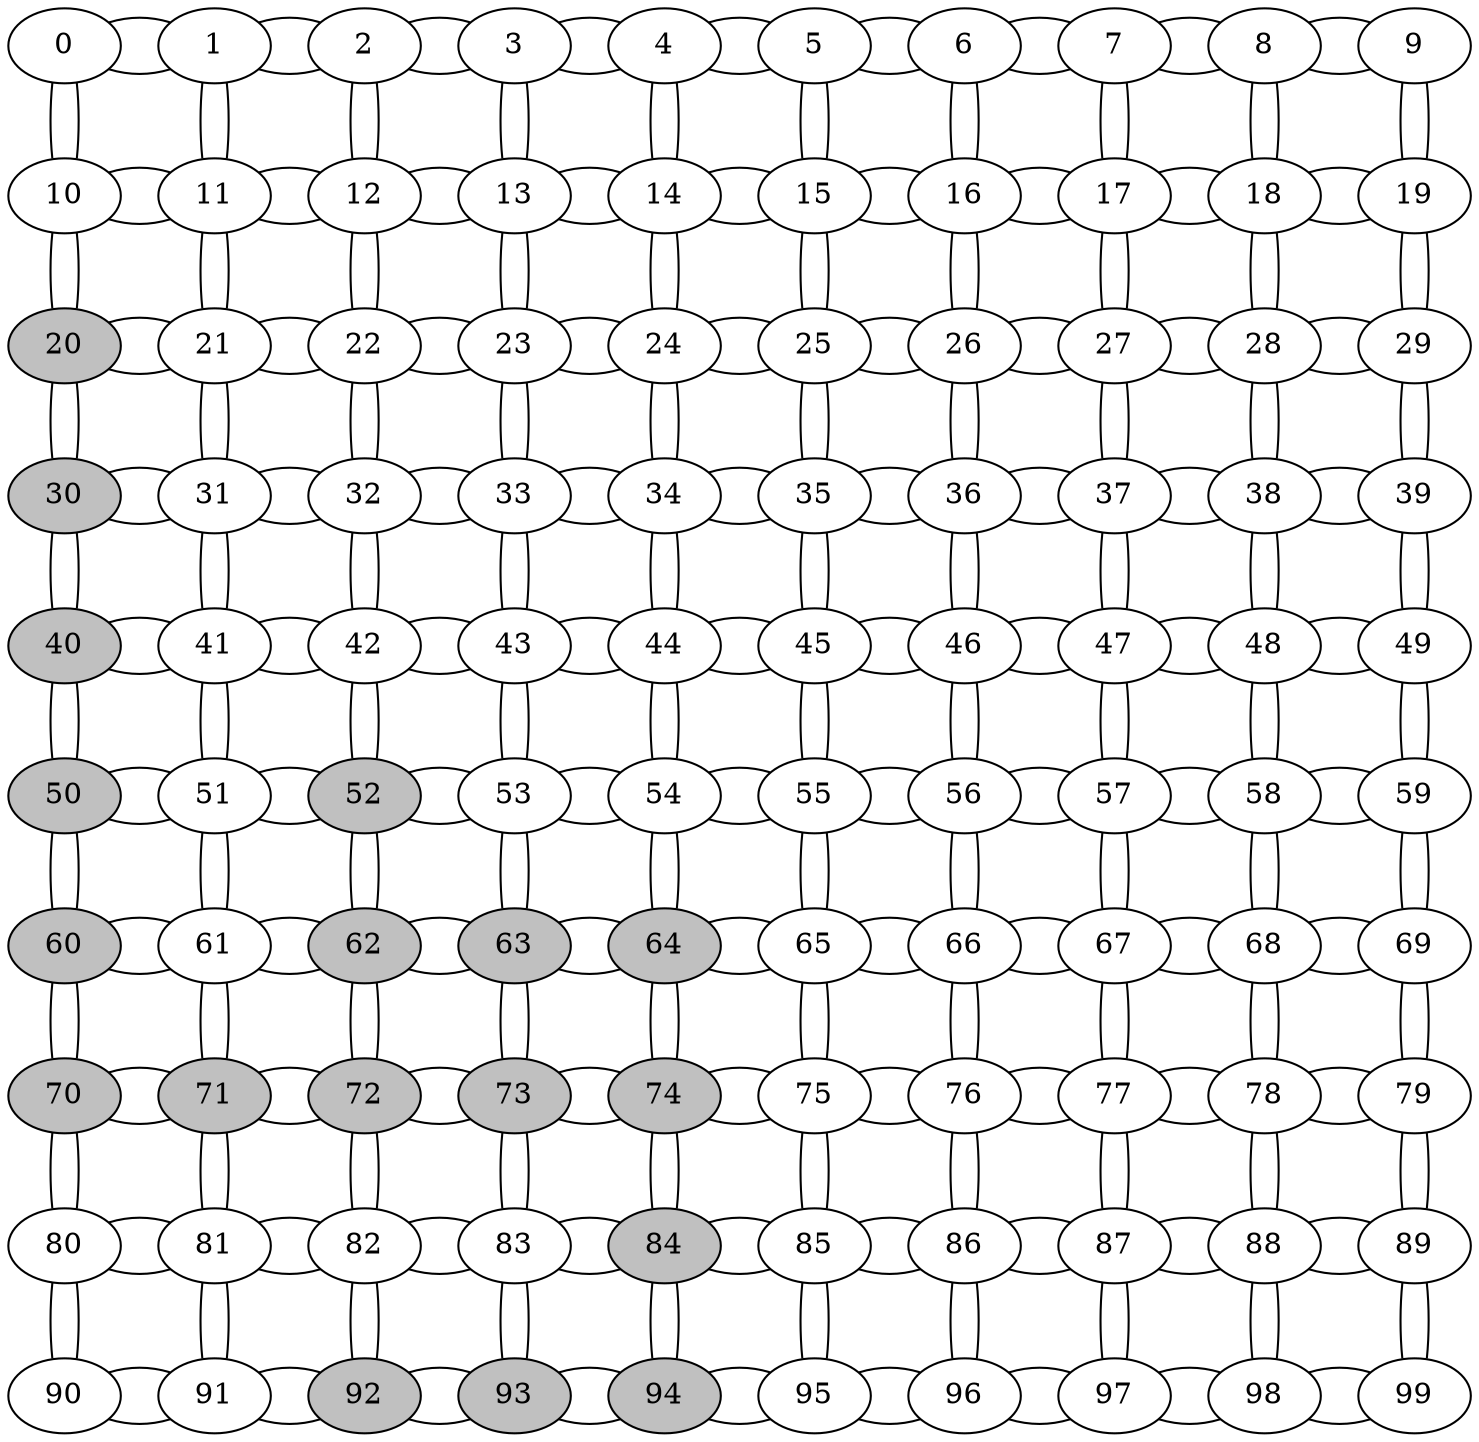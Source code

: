 digraph G {
0->1[arrowhead = "none"]
0->10[arrowhead = "none"]
1->0[arrowhead = "none"]
1->2[arrowhead = "none"]
1->11[arrowhead = "none"]
2->1[arrowhead = "none"]
2->3[arrowhead = "none"]
2->12[arrowhead = "none"]
3->2[arrowhead = "none"]
3->4[arrowhead = "none"]
3->13[arrowhead = "none"]
4->3[arrowhead = "none"]
4->5[arrowhead = "none"]
4->14[arrowhead = "none"]
5->4[arrowhead = "none"]
5->6[arrowhead = "none"]
5->15[arrowhead = "none"]
6->5[arrowhead = "none"]
6->7[arrowhead = "none"]
6->16[arrowhead = "none"]
7->6[arrowhead = "none"]
7->8[arrowhead = "none"]
7->17[arrowhead = "none"]
8->7[arrowhead = "none"]
8->9[arrowhead = "none"]
8->18[arrowhead = "none"]
9->8[arrowhead = "none"]
9->19[arrowhead = "none"]
10->11[arrowhead = "none"]
10->0[arrowhead = "none"]
10->20[arrowhead = "none"]
11->10[arrowhead = "none"]
11->12[arrowhead = "none"]
11->1[arrowhead = "none"]
11->21[arrowhead = "none"]
12->11[arrowhead = "none"]
12->13[arrowhead = "none"]
12->2[arrowhead = "none"]
12->22[arrowhead = "none"]
13->12[arrowhead = "none"]
13->14[arrowhead = "none"]
13->3[arrowhead = "none"]
13->23[arrowhead = "none"]
14->13[arrowhead = "none"]
14->15[arrowhead = "none"]
14->4[arrowhead = "none"]
14->24[arrowhead = "none"]
15->14[arrowhead = "none"]
15->16[arrowhead = "none"]
15->5[arrowhead = "none"]
15->25[arrowhead = "none"]
16->15[arrowhead = "none"]
16->17[arrowhead = "none"]
16->6[arrowhead = "none"]
16->26[arrowhead = "none"]
17->16[arrowhead = "none"]
17->18[arrowhead = "none"]
17->7[arrowhead = "none"]
17->27[arrowhead = "none"]
18->17[arrowhead = "none"]
18->19[arrowhead = "none"]
18->8[arrowhead = "none"]
18->28[arrowhead = "none"]
19->18[arrowhead = "none"]
19->9[arrowhead = "none"]
19->29[arrowhead = "none"]
20->21[arrowhead = "none"]
20->10[arrowhead = "none"]
20->30[arrowhead = "none"]
21->20[arrowhead = "none"]
21->22[arrowhead = "none"]
21->11[arrowhead = "none"]
21->31[arrowhead = "none"]
22->21[arrowhead = "none"]
22->23[arrowhead = "none"]
22->12[arrowhead = "none"]
22->32[arrowhead = "none"]
23->22[arrowhead = "none"]
23->24[arrowhead = "none"]
23->13[arrowhead = "none"]
23->33[arrowhead = "none"]
24->23[arrowhead = "none"]
24->25[arrowhead = "none"]
24->14[arrowhead = "none"]
24->34[arrowhead = "none"]
25->24[arrowhead = "none"]
25->26[arrowhead = "none"]
25->15[arrowhead = "none"]
25->35[arrowhead = "none"]
26->25[arrowhead = "none"]
26->27[arrowhead = "none"]
26->16[arrowhead = "none"]
26->36[arrowhead = "none"]
27->26[arrowhead = "none"]
27->28[arrowhead = "none"]
27->17[arrowhead = "none"]
27->37[arrowhead = "none"]
28->27[arrowhead = "none"]
28->29[arrowhead = "none"]
28->18[arrowhead = "none"]
28->38[arrowhead = "none"]
29->28[arrowhead = "none"]
29->19[arrowhead = "none"]
29->39[arrowhead = "none"]
30->31[arrowhead = "none"]
30->20[arrowhead = "none"]
30->40[arrowhead = "none"]
31->30[arrowhead = "none"]
31->32[arrowhead = "none"]
31->21[arrowhead = "none"]
31->41[arrowhead = "none"]
32->31[arrowhead = "none"]
32->33[arrowhead = "none"]
32->22[arrowhead = "none"]
32->42[arrowhead = "none"]
33->32[arrowhead = "none"]
33->34[arrowhead = "none"]
33->23[arrowhead = "none"]
33->43[arrowhead = "none"]
34->33[arrowhead = "none"]
34->35[arrowhead = "none"]
34->24[arrowhead = "none"]
34->44[arrowhead = "none"]
35->34[arrowhead = "none"]
35->36[arrowhead = "none"]
35->25[arrowhead = "none"]
35->45[arrowhead = "none"]
36->35[arrowhead = "none"]
36->37[arrowhead = "none"]
36->26[arrowhead = "none"]
36->46[arrowhead = "none"]
37->36[arrowhead = "none"]
37->38[arrowhead = "none"]
37->27[arrowhead = "none"]
37->47[arrowhead = "none"]
38->37[arrowhead = "none"]
38->39[arrowhead = "none"]
38->28[arrowhead = "none"]
38->48[arrowhead = "none"]
39->38[arrowhead = "none"]
39->29[arrowhead = "none"]
39->49[arrowhead = "none"]
40->41[arrowhead = "none"]
40->30[arrowhead = "none"]
40->50[arrowhead = "none"]
41->40[arrowhead = "none"]
41->42[arrowhead = "none"]
41->31[arrowhead = "none"]
41->51[arrowhead = "none"]
42->41[arrowhead = "none"]
42->43[arrowhead = "none"]
42->32[arrowhead = "none"]
42->52[arrowhead = "none"]
43->42[arrowhead = "none"]
43->44[arrowhead = "none"]
43->33[arrowhead = "none"]
43->53[arrowhead = "none"]
44->43[arrowhead = "none"]
44->45[arrowhead = "none"]
44->34[arrowhead = "none"]
44->54[arrowhead = "none"]
45->44[arrowhead = "none"]
45->46[arrowhead = "none"]
45->35[arrowhead = "none"]
45->55[arrowhead = "none"]
46->45[arrowhead = "none"]
46->47[arrowhead = "none"]
46->36[arrowhead = "none"]
46->56[arrowhead = "none"]
47->46[arrowhead = "none"]
47->48[arrowhead = "none"]
47->37[arrowhead = "none"]
47->57[arrowhead = "none"]
48->47[arrowhead = "none"]
48->49[arrowhead = "none"]
48->38[arrowhead = "none"]
48->58[arrowhead = "none"]
49->48[arrowhead = "none"]
49->39[arrowhead = "none"]
49->59[arrowhead = "none"]
50->51[arrowhead = "none"]
50->40[arrowhead = "none"]
50->60[arrowhead = "none"]
51->50[arrowhead = "none"]
51->52[arrowhead = "none"]
51->41[arrowhead = "none"]
51->61[arrowhead = "none"]
52->51[arrowhead = "none"]
52->53[arrowhead = "none"]
52->42[arrowhead = "none"]
52->62[arrowhead = "none"]
53->52[arrowhead = "none"]
53->54[arrowhead = "none"]
53->43[arrowhead = "none"]
53->63[arrowhead = "none"]
54->53[arrowhead = "none"]
54->55[arrowhead = "none"]
54->44[arrowhead = "none"]
54->64[arrowhead = "none"]
55->54[arrowhead = "none"]
55->56[arrowhead = "none"]
55->45[arrowhead = "none"]
55->65[arrowhead = "none"]
56->55[arrowhead = "none"]
56->57[arrowhead = "none"]
56->46[arrowhead = "none"]
56->66[arrowhead = "none"]
57->56[arrowhead = "none"]
57->58[arrowhead = "none"]
57->47[arrowhead = "none"]
57->67[arrowhead = "none"]
58->57[arrowhead = "none"]
58->59[arrowhead = "none"]
58->48[arrowhead = "none"]
58->68[arrowhead = "none"]
59->58[arrowhead = "none"]
59->49[arrowhead = "none"]
59->69[arrowhead = "none"]
60->61[arrowhead = "none"]
60->50[arrowhead = "none"]
60->70[arrowhead = "none"]
61->60[arrowhead = "none"]
61->62[arrowhead = "none"]
61->51[arrowhead = "none"]
61->71[arrowhead = "none"]
62->61[arrowhead = "none"]
62->63[arrowhead = "none"]
62->52[arrowhead = "none"]
62->72[arrowhead = "none"]
63->62[arrowhead = "none"]
63->64[arrowhead = "none"]
63->53[arrowhead = "none"]
63->73[arrowhead = "none"]
64->63[arrowhead = "none"]
64->65[arrowhead = "none"]
64->54[arrowhead = "none"]
64->74[arrowhead = "none"]
65->64[arrowhead = "none"]
65->66[arrowhead = "none"]
65->55[arrowhead = "none"]
65->75[arrowhead = "none"]
66->65[arrowhead = "none"]
66->67[arrowhead = "none"]
66->56[arrowhead = "none"]
66->76[arrowhead = "none"]
67->66[arrowhead = "none"]
67->68[arrowhead = "none"]
67->57[arrowhead = "none"]
67->77[arrowhead = "none"]
68->67[arrowhead = "none"]
68->69[arrowhead = "none"]
68->58[arrowhead = "none"]
68->78[arrowhead = "none"]
69->68[arrowhead = "none"]
69->59[arrowhead = "none"]
69->79[arrowhead = "none"]
70->71[arrowhead = "none"]
70->60[arrowhead = "none"]
70->80[arrowhead = "none"]
71->70[arrowhead = "none"]
71->72[arrowhead = "none"]
71->61[arrowhead = "none"]
71->81[arrowhead = "none"]
72->71[arrowhead = "none"]
72->73[arrowhead = "none"]
72->62[arrowhead = "none"]
72->82[arrowhead = "none"]
73->72[arrowhead = "none"]
73->74[arrowhead = "none"]
73->63[arrowhead = "none"]
73->83[arrowhead = "none"]
74->73[arrowhead = "none"]
74->75[arrowhead = "none"]
74->64[arrowhead = "none"]
74->84[arrowhead = "none"]
75->74[arrowhead = "none"]
75->76[arrowhead = "none"]
75->65[arrowhead = "none"]
75->85[arrowhead = "none"]
76->75[arrowhead = "none"]
76->77[arrowhead = "none"]
76->66[arrowhead = "none"]
76->86[arrowhead = "none"]
77->76[arrowhead = "none"]
77->78[arrowhead = "none"]
77->67[arrowhead = "none"]
77->87[arrowhead = "none"]
78->77[arrowhead = "none"]
78->79[arrowhead = "none"]
78->68[arrowhead = "none"]
78->88[arrowhead = "none"]
79->78[arrowhead = "none"]
79->69[arrowhead = "none"]
79->89[arrowhead = "none"]
80->81[arrowhead = "none"]
80->70[arrowhead = "none"]
80->90[arrowhead = "none"]
81->80[arrowhead = "none"]
81->82[arrowhead = "none"]
81->71[arrowhead = "none"]
81->91[arrowhead = "none"]
82->81[arrowhead = "none"]
82->83[arrowhead = "none"]
82->72[arrowhead = "none"]
82->92[arrowhead = "none"]
83->82[arrowhead = "none"]
83->84[arrowhead = "none"]
83->73[arrowhead = "none"]
83->93[arrowhead = "none"]
84->83[arrowhead = "none"]
84->85[arrowhead = "none"]
84->74[arrowhead = "none"]
84->94[arrowhead = "none"]
85->84[arrowhead = "none"]
85->86[arrowhead = "none"]
85->75[arrowhead = "none"]
85->95[arrowhead = "none"]
86->85[arrowhead = "none"]
86->87[arrowhead = "none"]
86->76[arrowhead = "none"]
86->96[arrowhead = "none"]
87->86[arrowhead = "none"]
87->88[arrowhead = "none"]
87->77[arrowhead = "none"]
87->97[arrowhead = "none"]
88->87[arrowhead = "none"]
88->89[arrowhead = "none"]
88->78[arrowhead = "none"]
88->98[arrowhead = "none"]
89->88[arrowhead = "none"]
89->79[arrowhead = "none"]
89->99[arrowhead = "none"]
90->91[arrowhead = "none"]
90->80[arrowhead = "none"]
91->90[arrowhead = "none"]
91->92[arrowhead = "none"]
91->81[arrowhead = "none"]
92->91[arrowhead = "none"]
92->93[arrowhead = "none"]
92->82[arrowhead = "none"]
93->92[arrowhead = "none"]
93->94[arrowhead = "none"]
93->83[arrowhead = "none"]
94->93[arrowhead = "none"]
94->95[arrowhead = "none"]
94->84[arrowhead = "none"]
95->94[arrowhead = "none"]
95->96[arrowhead = "none"]
95->85[arrowhead = "none"]
96->95[arrowhead = "none"]
96->97[arrowhead = "none"]
96->86[arrowhead = "none"]
97->96[arrowhead = "none"]
97->98[arrowhead = "none"]
97->87[arrowhead = "none"]
98->97[arrowhead = "none"]
98->99[arrowhead = "none"]
98->88[arrowhead = "none"]
99->98[arrowhead = "none"]
99->89[arrowhead = "none"]
{rank = same; 0 1 2 3 4 5 6 7 8 9 }
{rank = same; 10 11 12 13 14 15 16 17 18 19 }
{rank = same; 20 21 22 23 24 25 26 27 28 29 }
{rank = same; 30 31 32 33 34 35 36 37 38 39 }
{rank = same; 40 41 42 43 44 45 46 47 48 49 }
{rank = same; 50 51 52 53 54 55 56 57 58 59 }
{rank = same; 60 61 62 63 64 65 66 67 68 69 }
{rank = same; 70 71 72 73 74 75 76 77 78 79 }
{rank = same; 80 81 82 83 84 85 86 87 88 89 }
{rank = same; 90 91 92 93 94 95 96 97 98 99 }
20 [style=filled, fillcolor=grey]
30 [style=filled, fillcolor=grey]
40 [style=filled, fillcolor=grey]
50 [style=filled, fillcolor=grey]
52 [style=filled, fillcolor=grey]
60 [style=filled, fillcolor=grey]
62 [style=filled, fillcolor=grey]
63 [style=filled, fillcolor=grey]
64 [style=filled, fillcolor=grey]
70 [style=filled, fillcolor=grey]
71 [style=filled, fillcolor=grey]
72 [style=filled, fillcolor=grey]
73 [style=filled, fillcolor=grey]
74 [style=filled, fillcolor=grey]
84 [style=filled, fillcolor=grey]
92 [style=filled, fillcolor=grey]
93 [style=filled, fillcolor=grey]
94 [style=filled, fillcolor=grey]
}
